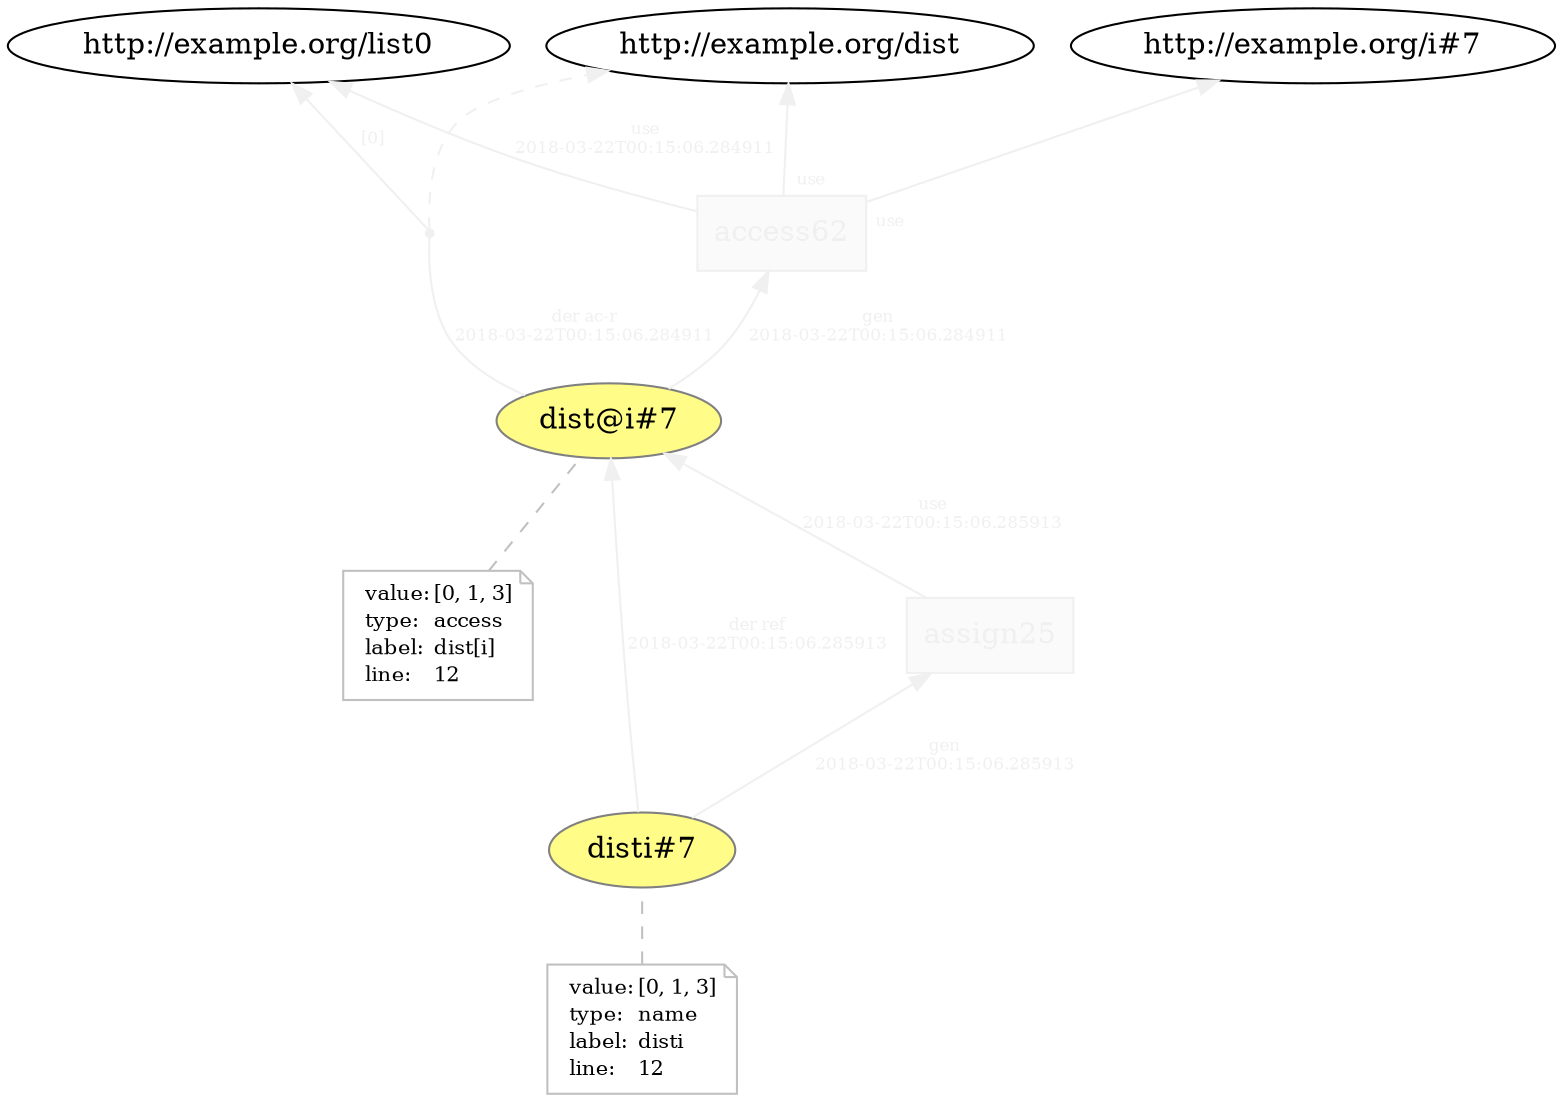 digraph "PROV" { size="16,12"; rankdir="BT";
"http://example.org/dist@i#7" [fillcolor="#FFFC87",color="#808080",style="filled",label="dist@i#7",URL="http://example.org/dist@i#7"]
"-attrs0" [color="gray",shape="note",fontsize="10",fontcolor="black",label=<<TABLE cellpadding="0" border="0">
	<TR>
	    <TD align="left">value:</TD>
	    <TD align="left">[0, 1, 3]</TD>
	</TR>
	<TR>
	    <TD align="left">type:</TD>
	    <TD align="left">access</TD>
	</TR>
	<TR>
	    <TD align="left">label:</TD>
	    <TD align="left">dist[i]</TD>
	</TR>
	<TR>
	    <TD align="left">line:</TD>
	    <TD align="left">12</TD>
	</TR>
</TABLE>>]
"-attrs0" -> "http://example.org/dist@i#7" [color="gray",style="dashed",arrowhead="none"]
"http://example.org/access62" [fillcolor="#FAFAFA",color="#F0F0F0",shape="polygon",sides="4",style="filled",fontcolor="#F0F0F0",label="access62",URL="http://example.org/access62"]
"bn0" [shape="point",label="",fontcolor="#F0F0F0",color="#F0F0F0"]
"http://example.org/dist@i#7" -> "bn0" [fontsize="8",distance="1.5",angle="60.0",rotation="20",label="der ac-r
2018-03-22T00:15:06.284911",arrowhead="none",fontcolor="#F0F0F0",color="#F0F0F0"]
"bn0" -> "http://example.org/dist" [style="dashed",fontcolor="#F0F0F0",color="#F0F0F0"]
"bn0" -> "http://example.org/list0" [fontsize="8",distance="1.5",angle="60.0",rotation="20",label="[0]",fontcolor="#F0F0F0",color="#F0F0F0"]
"http://example.org/access62" -> "http://example.org/dist" [labelfontsize="8",labeldistance="1.5",labelangle="60.0",rotation="20",taillabel="use",fontcolor="#F0F0F0",color="#F0F0F0"]
"http://example.org/access62" -> "http://example.org/i#7" [labelfontsize="8",labeldistance="1.5",labelangle="60.0",rotation="20",taillabel="use",fontcolor="#F0F0F0",color="#F0F0F0"]
"http://example.org/disti#7" [fillcolor="#FFFC87",color="#808080",style="filled",label="disti#7",URL="http://example.org/disti#7"]
"-attrs1" [color="gray",shape="note",fontsize="10",fontcolor="black",label=<<TABLE cellpadding="0" border="0">
	<TR>
	    <TD align="left">value:</TD>
	    <TD align="left">[0, 1, 3]</TD>
	</TR>
	<TR>
	    <TD align="left">type:</TD>
	    <TD align="left">name</TD>
	</TR>
	<TR>
	    <TD align="left">label:</TD>
	    <TD align="left">disti</TD>
	</TR>
	<TR>
	    <TD align="left">line:</TD>
	    <TD align="left">12</TD>
	</TR>
</TABLE>>]
"-attrs1" -> "http://example.org/disti#7" [color="gray",style="dashed",arrowhead="none"]
"http://example.org/assign25" [fillcolor="#FAFAFA",color="#F0F0F0",shape="polygon",sides="4",style="filled",fontcolor="#F0F0F0",label="assign25",URL="http://example.org/assign25"]
"http://example.org/disti#7" -> "http://example.org/dist@i#7" [fontsize="8",distance="1.5",angle="60.0",rotation="20",label="der ref
2018-03-22T00:15:06.285913",fontcolor="#F0F0F0",color="#F0F0F0"]
"http://example.org/access62" -> "http://example.org/list0" [fontsize="8",distance="1.5",angle="60.0",rotation="20",label="use
2018-03-22T00:15:06.284911",fontcolor="#F0F0F0",color="#F0F0F0"]
"http://example.org/assign25" -> "http://example.org/dist@i#7" [fontsize="8",distance="1.5",angle="60.0",rotation="20",label="use
2018-03-22T00:15:06.285913",fontcolor="#F0F0F0",color="#F0F0F0"]
"http://example.org/disti#7" -> "http://example.org/assign25" [fontsize="8",distance="1.5",angle="60.0",rotation="20",label="gen
2018-03-22T00:15:06.285913",fontcolor="#F0F0F0",color="#F0F0F0"]
"http://example.org/dist@i#7" -> "http://example.org/access62" [fontsize="8",distance="1.5",angle="60.0",rotation="20",label="gen
2018-03-22T00:15:06.284911",fontcolor="#F0F0F0",color="#F0F0F0"]
}